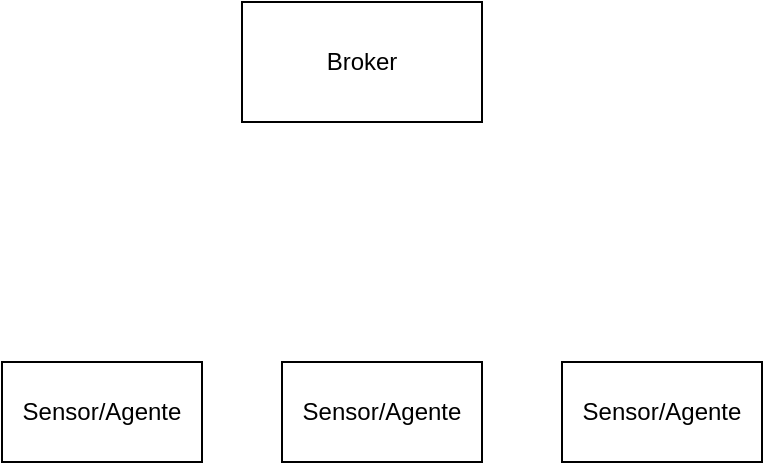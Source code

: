 <mxfile version="26.1.2">
  <diagram name="Página-1" id="D5KITvB25F-labMs1cjM">
    <mxGraphModel dx="1434" dy="746" grid="1" gridSize="10" guides="1" tooltips="1" connect="1" arrows="1" fold="1" page="1" pageScale="1" pageWidth="827" pageHeight="1169" math="0" shadow="0">
      <root>
        <mxCell id="0" />
        <mxCell id="1" parent="0" />
        <mxCell id="-zkptq-PIrM_6Uj2dcgH-1" value="Sensor/Agente" style="rounded=0;whiteSpace=wrap;html=1;" vertex="1" parent="1">
          <mxGeometry x="160" y="960" width="100" height="50" as="geometry" />
        </mxCell>
        <mxCell id="-zkptq-PIrM_6Uj2dcgH-2" value="Sensor/Agente" style="rounded=0;whiteSpace=wrap;html=1;" vertex="1" parent="1">
          <mxGeometry x="300" y="960" width="100" height="50" as="geometry" />
        </mxCell>
        <mxCell id="-zkptq-PIrM_6Uj2dcgH-3" value="Sensor/Agente" style="rounded=0;whiteSpace=wrap;html=1;" vertex="1" parent="1">
          <mxGeometry x="440" y="960" width="100" height="50" as="geometry" />
        </mxCell>
        <mxCell id="-zkptq-PIrM_6Uj2dcgH-4" value="Broker" style="rounded=0;whiteSpace=wrap;html=1;" vertex="1" parent="1">
          <mxGeometry x="280" y="780" width="120" height="60" as="geometry" />
        </mxCell>
      </root>
    </mxGraphModel>
  </diagram>
</mxfile>

